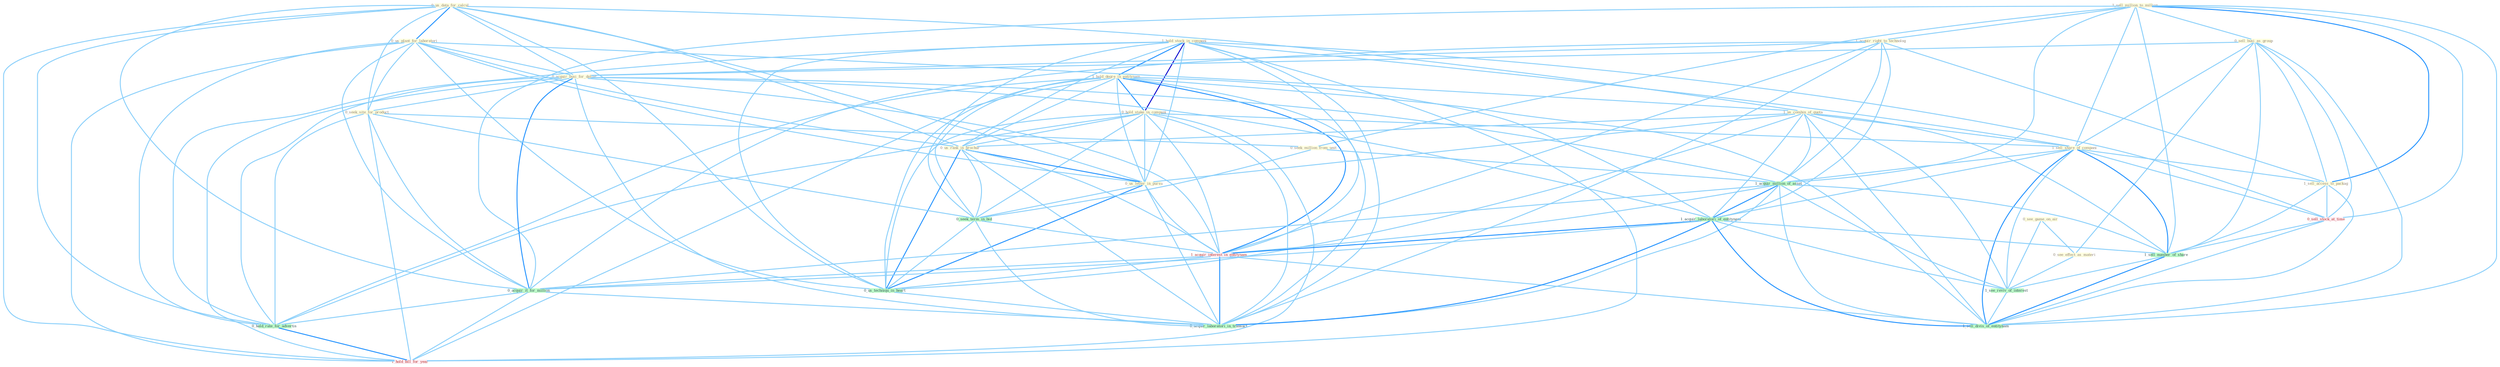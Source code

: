 Graph G{ 
    node
    [shape=polygon,style=filled,width=.5,height=.06,color="#BDFCC9",fixedsize=true,fontsize=4,
    fontcolor="#2f4f4f"];
    {node
    [color="#ffffe0", fontcolor="#8b7d6b"] "0_us_data_for_calcul " "1_sell_million_to_million " "0_sell_busi_as_group " "1_hold_stock_in_compani " "1_acquir_right_to_technolog " "1_hold_degre_in_entitynam " "0_us_plant_for_laboratori " "0_hold_stake_in_compani " "1_us_combin_of_quota " "0_acquir_busi_for_dollar " "0_us_rank_in_brochur " "1_sell_share_of_compani " "0_seek_site_for_product " "0_us_letter_in_pursu " "0_seek_million_from_unit " "1_sell_access_to_packag " "0_see_game_on_air " "0_see_effect_as_materi "}
{node [color="#fff0f5", fontcolor="#b22222"] "1_acquir_interest_in_entitynam " "0_sell_stock_at_time " "1_hold_bill_for_year "}
edge [color="#B0E2FF"];

	"0_us_data_for_calcul " -- "0_us_plant_for_laboratori " [w="2", color="#1e90ff" , len=0.8];
	"0_us_data_for_calcul " -- "1_us_combin_of_quota " [w="1", color="#87cefa" ];
	"0_us_data_for_calcul " -- "0_acquir_busi_for_dollar " [w="1", color="#87cefa" ];
	"0_us_data_for_calcul " -- "0_us_rank_in_brochur " [w="1", color="#87cefa" ];
	"0_us_data_for_calcul " -- "0_seek_site_for_product " [w="1", color="#87cefa" ];
	"0_us_data_for_calcul " -- "0_us_letter_in_pursu " [w="1", color="#87cefa" ];
	"0_us_data_for_calcul " -- "0_us_techniqu_in_heart " [w="1", color="#87cefa" ];
	"0_us_data_for_calcul " -- "0_acquir_it_for_million " [w="1", color="#87cefa" ];
	"0_us_data_for_calcul " -- "0_hold_rate_for_advertis " [w="1", color="#87cefa" ];
	"0_us_data_for_calcul " -- "1_hold_bill_for_year " [w="1", color="#87cefa" ];
	"1_sell_million_to_million " -- "0_sell_busi_as_group " [w="1", color="#87cefa" ];
	"1_sell_million_to_million " -- "1_acquir_right_to_technolog " [w="1", color="#87cefa" ];
	"1_sell_million_to_million " -- "1_sell_share_of_compani " [w="1", color="#87cefa" ];
	"1_sell_million_to_million " -- "0_seek_million_from_unit " [w="1", color="#87cefa" ];
	"1_sell_million_to_million " -- "1_sell_access_to_packag " [w="2", color="#1e90ff" , len=0.8];
	"1_sell_million_to_million " -- "1_acquir_million_of_asset " [w="1", color="#87cefa" ];
	"1_sell_million_to_million " -- "0_acquir_it_for_million " [w="1", color="#87cefa" ];
	"1_sell_million_to_million " -- "0_sell_stock_at_time " [w="1", color="#87cefa" ];
	"1_sell_million_to_million " -- "1_sell_number_of_share " [w="1", color="#87cefa" ];
	"1_sell_million_to_million " -- "1_sell_divis_of_entitynam " [w="1", color="#87cefa" ];
	"0_sell_busi_as_group " -- "0_acquir_busi_for_dollar " [w="1", color="#87cefa" ];
	"0_sell_busi_as_group " -- "1_sell_share_of_compani " [w="1", color="#87cefa" ];
	"0_sell_busi_as_group " -- "1_sell_access_to_packag " [w="1", color="#87cefa" ];
	"0_sell_busi_as_group " -- "0_see_effect_as_materi " [w="1", color="#87cefa" ];
	"0_sell_busi_as_group " -- "0_sell_stock_at_time " [w="1", color="#87cefa" ];
	"0_sell_busi_as_group " -- "1_sell_number_of_share " [w="1", color="#87cefa" ];
	"0_sell_busi_as_group " -- "1_sell_divis_of_entitynam " [w="1", color="#87cefa" ];
	"1_hold_stock_in_compani " -- "1_hold_degre_in_entitynam " [w="2", color="#1e90ff" , len=0.8];
	"1_hold_stock_in_compani " -- "0_hold_stake_in_compani " [w="3", color="#0000cd" , len=0.6];
	"1_hold_stock_in_compani " -- "0_us_rank_in_brochur " [w="1", color="#87cefa" ];
	"1_hold_stock_in_compani " -- "1_sell_share_of_compani " [w="1", color="#87cefa" ];
	"1_hold_stock_in_compani " -- "0_us_letter_in_pursu " [w="1", color="#87cefa" ];
	"1_hold_stock_in_compani " -- "0_seek_term_in_bid " [w="1", color="#87cefa" ];
	"1_hold_stock_in_compani " -- "1_acquir_interest_in_entitynam " [w="1", color="#87cefa" ];
	"1_hold_stock_in_compani " -- "0_us_techniqu_in_heart " [w="1", color="#87cefa" ];
	"1_hold_stock_in_compani " -- "0_hold_rate_for_advertis " [w="1", color="#87cefa" ];
	"1_hold_stock_in_compani " -- "0_acquir_laboratori_in_transact " [w="1", color="#87cefa" ];
	"1_hold_stock_in_compani " -- "0_sell_stock_at_time " [w="1", color="#87cefa" ];
	"1_hold_stock_in_compani " -- "1_hold_bill_for_year " [w="1", color="#87cefa" ];
	"1_acquir_right_to_technolog " -- "0_acquir_busi_for_dollar " [w="1", color="#87cefa" ];
	"1_acquir_right_to_technolog " -- "1_sell_access_to_packag " [w="1", color="#87cefa" ];
	"1_acquir_right_to_technolog " -- "1_acquir_million_of_asset " [w="1", color="#87cefa" ];
	"1_acquir_right_to_technolog " -- "1_acquir_laboratori_of_entitynam " [w="1", color="#87cefa" ];
	"1_acquir_right_to_technolog " -- "1_acquir_interest_in_entitynam " [w="1", color="#87cefa" ];
	"1_acquir_right_to_technolog " -- "0_acquir_it_for_million " [w="1", color="#87cefa" ];
	"1_acquir_right_to_technolog " -- "0_acquir_laboratori_in_transact " [w="1", color="#87cefa" ];
	"1_hold_degre_in_entitynam " -- "0_hold_stake_in_compani " [w="2", color="#1e90ff" , len=0.8];
	"1_hold_degre_in_entitynam " -- "0_us_rank_in_brochur " [w="1", color="#87cefa" ];
	"1_hold_degre_in_entitynam " -- "0_us_letter_in_pursu " [w="1", color="#87cefa" ];
	"1_hold_degre_in_entitynam " -- "1_acquir_laboratori_of_entitynam " [w="1", color="#87cefa" ];
	"1_hold_degre_in_entitynam " -- "0_seek_term_in_bid " [w="1", color="#87cefa" ];
	"1_hold_degre_in_entitynam " -- "1_acquir_interest_in_entitynam " [w="2", color="#1e90ff" , len=0.8];
	"1_hold_degre_in_entitynam " -- "0_us_techniqu_in_heart " [w="1", color="#87cefa" ];
	"1_hold_degre_in_entitynam " -- "0_hold_rate_for_advertis " [w="1", color="#87cefa" ];
	"1_hold_degre_in_entitynam " -- "0_acquir_laboratori_in_transact " [w="1", color="#87cefa" ];
	"1_hold_degre_in_entitynam " -- "1_hold_bill_for_year " [w="1", color="#87cefa" ];
	"1_hold_degre_in_entitynam " -- "1_sell_divis_of_entitynam " [w="1", color="#87cefa" ];
	"0_us_plant_for_laboratori " -- "1_us_combin_of_quota " [w="1", color="#87cefa" ];
	"0_us_plant_for_laboratori " -- "0_acquir_busi_for_dollar " [w="1", color="#87cefa" ];
	"0_us_plant_for_laboratori " -- "0_us_rank_in_brochur " [w="1", color="#87cefa" ];
	"0_us_plant_for_laboratori " -- "0_seek_site_for_product " [w="1", color="#87cefa" ];
	"0_us_plant_for_laboratori " -- "0_us_letter_in_pursu " [w="1", color="#87cefa" ];
	"0_us_plant_for_laboratori " -- "0_us_techniqu_in_heart " [w="1", color="#87cefa" ];
	"0_us_plant_for_laboratori " -- "0_acquir_it_for_million " [w="1", color="#87cefa" ];
	"0_us_plant_for_laboratori " -- "0_hold_rate_for_advertis " [w="1", color="#87cefa" ];
	"0_us_plant_for_laboratori " -- "1_hold_bill_for_year " [w="1", color="#87cefa" ];
	"0_hold_stake_in_compani " -- "0_us_rank_in_brochur " [w="1", color="#87cefa" ];
	"0_hold_stake_in_compani " -- "1_sell_share_of_compani " [w="1", color="#87cefa" ];
	"0_hold_stake_in_compani " -- "0_us_letter_in_pursu " [w="1", color="#87cefa" ];
	"0_hold_stake_in_compani " -- "0_seek_term_in_bid " [w="1", color="#87cefa" ];
	"0_hold_stake_in_compani " -- "1_acquir_interest_in_entitynam " [w="1", color="#87cefa" ];
	"0_hold_stake_in_compani " -- "0_us_techniqu_in_heart " [w="1", color="#87cefa" ];
	"0_hold_stake_in_compani " -- "0_hold_rate_for_advertis " [w="1", color="#87cefa" ];
	"0_hold_stake_in_compani " -- "0_acquir_laboratori_in_transact " [w="1", color="#87cefa" ];
	"0_hold_stake_in_compani " -- "1_hold_bill_for_year " [w="1", color="#87cefa" ];
	"1_us_combin_of_quota " -- "0_us_rank_in_brochur " [w="1", color="#87cefa" ];
	"1_us_combin_of_quota " -- "1_sell_share_of_compani " [w="1", color="#87cefa" ];
	"1_us_combin_of_quota " -- "0_us_letter_in_pursu " [w="1", color="#87cefa" ];
	"1_us_combin_of_quota " -- "1_acquir_million_of_asset " [w="1", color="#87cefa" ];
	"1_us_combin_of_quota " -- "1_acquir_laboratori_of_entitynam " [w="1", color="#87cefa" ];
	"1_us_combin_of_quota " -- "0_us_techniqu_in_heart " [w="1", color="#87cefa" ];
	"1_us_combin_of_quota " -- "1_sell_number_of_share " [w="1", color="#87cefa" ];
	"1_us_combin_of_quota " -- "1_see_reviv_of_interest " [w="1", color="#87cefa" ];
	"1_us_combin_of_quota " -- "1_sell_divis_of_entitynam " [w="1", color="#87cefa" ];
	"0_acquir_busi_for_dollar " -- "0_seek_site_for_product " [w="1", color="#87cefa" ];
	"0_acquir_busi_for_dollar " -- "1_acquir_million_of_asset " [w="1", color="#87cefa" ];
	"0_acquir_busi_for_dollar " -- "1_acquir_laboratori_of_entitynam " [w="1", color="#87cefa" ];
	"0_acquir_busi_for_dollar " -- "1_acquir_interest_in_entitynam " [w="1", color="#87cefa" ];
	"0_acquir_busi_for_dollar " -- "0_acquir_it_for_million " [w="2", color="#1e90ff" , len=0.8];
	"0_acquir_busi_for_dollar " -- "0_hold_rate_for_advertis " [w="1", color="#87cefa" ];
	"0_acquir_busi_for_dollar " -- "0_acquir_laboratori_in_transact " [w="1", color="#87cefa" ];
	"0_acquir_busi_for_dollar " -- "1_hold_bill_for_year " [w="1", color="#87cefa" ];
	"0_us_rank_in_brochur " -- "0_us_letter_in_pursu " [w="2", color="#1e90ff" , len=0.8];
	"0_us_rank_in_brochur " -- "0_seek_term_in_bid " [w="1", color="#87cefa" ];
	"0_us_rank_in_brochur " -- "1_acquir_interest_in_entitynam " [w="1", color="#87cefa" ];
	"0_us_rank_in_brochur " -- "0_us_techniqu_in_heart " [w="2", color="#1e90ff" , len=0.8];
	"0_us_rank_in_brochur " -- "0_acquir_laboratori_in_transact " [w="1", color="#87cefa" ];
	"1_sell_share_of_compani " -- "1_sell_access_to_packag " [w="1", color="#87cefa" ];
	"1_sell_share_of_compani " -- "1_acquir_million_of_asset " [w="1", color="#87cefa" ];
	"1_sell_share_of_compani " -- "1_acquir_laboratori_of_entitynam " [w="1", color="#87cefa" ];
	"1_sell_share_of_compani " -- "0_sell_stock_at_time " [w="1", color="#87cefa" ];
	"1_sell_share_of_compani " -- "1_sell_number_of_share " [w="2", color="#1e90ff" , len=0.8];
	"1_sell_share_of_compani " -- "1_see_reviv_of_interest " [w="1", color="#87cefa" ];
	"1_sell_share_of_compani " -- "1_sell_divis_of_entitynam " [w="2", color="#1e90ff" , len=0.8];
	"0_seek_site_for_product " -- "0_seek_million_from_unit " [w="1", color="#87cefa" ];
	"0_seek_site_for_product " -- "0_seek_term_in_bid " [w="1", color="#87cefa" ];
	"0_seek_site_for_product " -- "0_acquir_it_for_million " [w="1", color="#87cefa" ];
	"0_seek_site_for_product " -- "0_hold_rate_for_advertis " [w="1", color="#87cefa" ];
	"0_seek_site_for_product " -- "1_hold_bill_for_year " [w="1", color="#87cefa" ];
	"0_us_letter_in_pursu " -- "0_seek_term_in_bid " [w="1", color="#87cefa" ];
	"0_us_letter_in_pursu " -- "1_acquir_interest_in_entitynam " [w="1", color="#87cefa" ];
	"0_us_letter_in_pursu " -- "0_us_techniqu_in_heart " [w="2", color="#1e90ff" , len=0.8];
	"0_us_letter_in_pursu " -- "0_acquir_laboratori_in_transact " [w="1", color="#87cefa" ];
	"0_seek_million_from_unit " -- "1_acquir_million_of_asset " [w="1", color="#87cefa" ];
	"0_seek_million_from_unit " -- "0_seek_term_in_bid " [w="1", color="#87cefa" ];
	"1_sell_access_to_packag " -- "0_sell_stock_at_time " [w="1", color="#87cefa" ];
	"1_sell_access_to_packag " -- "1_sell_number_of_share " [w="1", color="#87cefa" ];
	"1_sell_access_to_packag " -- "1_sell_divis_of_entitynam " [w="1", color="#87cefa" ];
	"0_see_game_on_air " -- "0_see_effect_as_materi " [w="1", color="#87cefa" ];
	"0_see_game_on_air " -- "1_see_reviv_of_interest " [w="1", color="#87cefa" ];
	"0_see_effect_as_materi " -- "1_see_reviv_of_interest " [w="1", color="#87cefa" ];
	"1_acquir_million_of_asset " -- "1_acquir_laboratori_of_entitynam " [w="2", color="#1e90ff" , len=0.8];
	"1_acquir_million_of_asset " -- "1_acquir_interest_in_entitynam " [w="1", color="#87cefa" ];
	"1_acquir_million_of_asset " -- "0_acquir_it_for_million " [w="1", color="#87cefa" ];
	"1_acquir_million_of_asset " -- "0_acquir_laboratori_in_transact " [w="1", color="#87cefa" ];
	"1_acquir_million_of_asset " -- "1_sell_number_of_share " [w="1", color="#87cefa" ];
	"1_acquir_million_of_asset " -- "1_see_reviv_of_interest " [w="1", color="#87cefa" ];
	"1_acquir_million_of_asset " -- "1_sell_divis_of_entitynam " [w="1", color="#87cefa" ];
	"1_acquir_laboratori_of_entitynam " -- "1_acquir_interest_in_entitynam " [w="2", color="#1e90ff" , len=0.8];
	"1_acquir_laboratori_of_entitynam " -- "0_acquir_it_for_million " [w="1", color="#87cefa" ];
	"1_acquir_laboratori_of_entitynam " -- "0_acquir_laboratori_in_transact " [w="2", color="#1e90ff" , len=0.8];
	"1_acquir_laboratori_of_entitynam " -- "1_sell_number_of_share " [w="1", color="#87cefa" ];
	"1_acquir_laboratori_of_entitynam " -- "1_see_reviv_of_interest " [w="1", color="#87cefa" ];
	"1_acquir_laboratori_of_entitynam " -- "1_sell_divis_of_entitynam " [w="2", color="#1e90ff" , len=0.8];
	"0_seek_term_in_bid " -- "1_acquir_interest_in_entitynam " [w="1", color="#87cefa" ];
	"0_seek_term_in_bid " -- "0_us_techniqu_in_heart " [w="1", color="#87cefa" ];
	"0_seek_term_in_bid " -- "0_acquir_laboratori_in_transact " [w="1", color="#87cefa" ];
	"1_acquir_interest_in_entitynam " -- "0_us_techniqu_in_heart " [w="1", color="#87cefa" ];
	"1_acquir_interest_in_entitynam " -- "0_acquir_it_for_million " [w="1", color="#87cefa" ];
	"1_acquir_interest_in_entitynam " -- "0_acquir_laboratori_in_transact " [w="2", color="#1e90ff" , len=0.8];
	"1_acquir_interest_in_entitynam " -- "1_sell_divis_of_entitynam " [w="1", color="#87cefa" ];
	"0_us_techniqu_in_heart " -- "0_acquir_laboratori_in_transact " [w="1", color="#87cefa" ];
	"0_acquir_it_for_million " -- "0_hold_rate_for_advertis " [w="1", color="#87cefa" ];
	"0_acquir_it_for_million " -- "0_acquir_laboratori_in_transact " [w="1", color="#87cefa" ];
	"0_acquir_it_for_million " -- "1_hold_bill_for_year " [w="1", color="#87cefa" ];
	"0_hold_rate_for_advertis " -- "1_hold_bill_for_year " [w="2", color="#1e90ff" , len=0.8];
	"0_sell_stock_at_time " -- "1_sell_number_of_share " [w="1", color="#87cefa" ];
	"0_sell_stock_at_time " -- "1_sell_divis_of_entitynam " [w="1", color="#87cefa" ];
	"1_sell_number_of_share " -- "1_see_reviv_of_interest " [w="1", color="#87cefa" ];
	"1_sell_number_of_share " -- "1_sell_divis_of_entitynam " [w="2", color="#1e90ff" , len=0.8];
	"1_see_reviv_of_interest " -- "1_sell_divis_of_entitynam " [w="1", color="#87cefa" ];
}